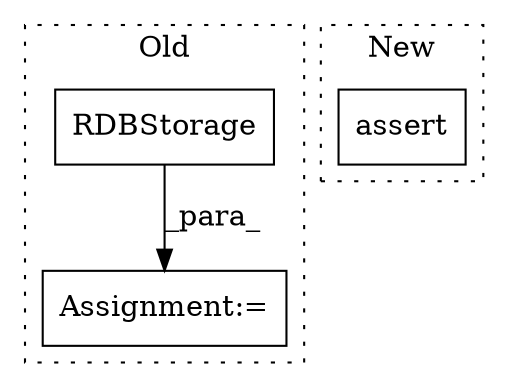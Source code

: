 digraph G {
subgraph cluster0 {
1 [label="RDBStorage" a="32" s="2067,2089" l="11,1" shape="box"];
3 [label="Assignment:=" a="7" s="2066" l="1" shape="box"];
label = "Old";
style="dotted";
}
subgraph cluster1 {
2 [label="assert" a="6" s="1709" l="7" shape="box"];
label = "New";
style="dotted";
}
1 -> 3 [label="_para_"];
}